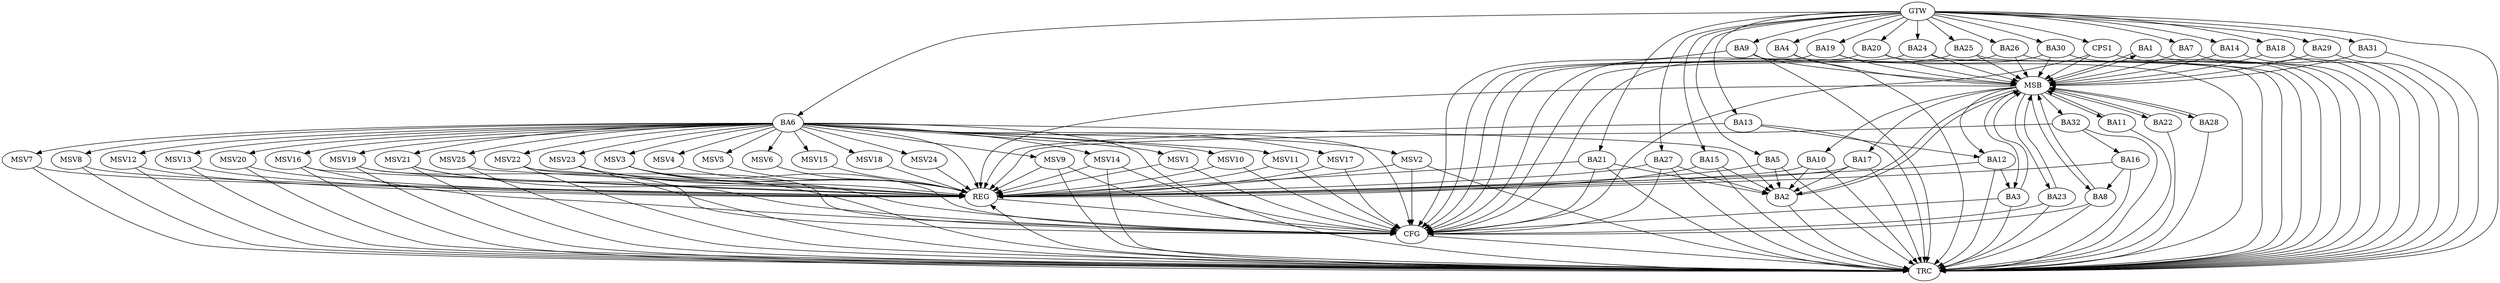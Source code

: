 strict digraph G {
  BA1 [ label="BA1" ];
  BA2 [ label="BA2" ];
  BA3 [ label="BA3" ];
  BA4 [ label="BA4" ];
  BA5 [ label="BA5" ];
  BA6 [ label="BA6" ];
  BA7 [ label="BA7" ];
  BA8 [ label="BA8" ];
  BA9 [ label="BA9" ];
  BA10 [ label="BA10" ];
  BA11 [ label="BA11" ];
  BA12 [ label="BA12" ];
  BA13 [ label="BA13" ];
  BA14 [ label="BA14" ];
  BA15 [ label="BA15" ];
  BA16 [ label="BA16" ];
  BA17 [ label="BA17" ];
  BA18 [ label="BA18" ];
  BA19 [ label="BA19" ];
  BA20 [ label="BA20" ];
  BA21 [ label="BA21" ];
  BA22 [ label="BA22" ];
  BA23 [ label="BA23" ];
  BA24 [ label="BA24" ];
  BA25 [ label="BA25" ];
  BA26 [ label="BA26" ];
  BA27 [ label="BA27" ];
  BA28 [ label="BA28" ];
  BA29 [ label="BA29" ];
  BA30 [ label="BA30" ];
  BA31 [ label="BA31" ];
  BA32 [ label="BA32" ];
  CPS1 [ label="CPS1" ];
  GTW [ label="GTW" ];
  REG [ label="REG" ];
  MSB [ label="MSB" ];
  CFG [ label="CFG" ];
  TRC [ label="TRC" ];
  MSV1 [ label="MSV1" ];
  MSV2 [ label="MSV2" ];
  MSV3 [ label="MSV3" ];
  MSV4 [ label="MSV4" ];
  MSV5 [ label="MSV5" ];
  MSV6 [ label="MSV6" ];
  MSV7 [ label="MSV7" ];
  MSV8 [ label="MSV8" ];
  MSV9 [ label="MSV9" ];
  MSV10 [ label="MSV10" ];
  MSV11 [ label="MSV11" ];
  MSV12 [ label="MSV12" ];
  MSV13 [ label="MSV13" ];
  MSV14 [ label="MSV14" ];
  MSV15 [ label="MSV15" ];
  MSV16 [ label="MSV16" ];
  MSV17 [ label="MSV17" ];
  MSV18 [ label="MSV18" ];
  MSV19 [ label="MSV19" ];
  MSV20 [ label="MSV20" ];
  MSV21 [ label="MSV21" ];
  MSV22 [ label="MSV22" ];
  MSV23 [ label="MSV23" ];
  MSV24 [ label="MSV24" ];
  MSV25 [ label="MSV25" ];
  BA5 -> BA2;
  BA6 -> BA2;
  BA10 -> BA2;
  BA12 -> BA3;
  BA13 -> BA12;
  BA15 -> BA2;
  BA16 -> BA8;
  BA17 -> BA2;
  BA21 -> BA2;
  BA27 -> BA2;
  BA32 -> BA16;
  GTW -> BA4;
  GTW -> BA5;
  GTW -> BA6;
  GTW -> BA7;
  GTW -> BA9;
  GTW -> BA13;
  GTW -> BA14;
  GTW -> BA15;
  GTW -> BA18;
  GTW -> BA19;
  GTW -> BA20;
  GTW -> BA21;
  GTW -> BA24;
  GTW -> BA25;
  GTW -> BA26;
  GTW -> BA27;
  GTW -> BA29;
  GTW -> BA30;
  GTW -> BA31;
  GTW -> CPS1;
  BA5 -> REG;
  BA6 -> REG;
  BA10 -> REG;
  BA12 -> REG;
  BA13 -> REG;
  BA15 -> REG;
  BA16 -> REG;
  BA17 -> REG;
  BA21 -> REG;
  BA27 -> REG;
  BA32 -> REG;
  BA1 -> MSB;
  MSB -> BA2;
  MSB -> REG;
  BA2 -> MSB;
  MSB -> BA1;
  BA3 -> MSB;
  BA4 -> MSB;
  MSB -> BA3;
  BA7 -> MSB;
  BA8 -> MSB;
  BA9 -> MSB;
  MSB -> BA8;
  BA11 -> MSB;
  BA14 -> MSB;
  MSB -> BA12;
  BA18 -> MSB;
  BA19 -> MSB;
  BA20 -> MSB;
  BA22 -> MSB;
  MSB -> BA11;
  BA23 -> MSB;
  BA24 -> MSB;
  BA25 -> MSB;
  BA26 -> MSB;
  BA28 -> MSB;
  BA29 -> MSB;
  BA30 -> MSB;
  BA31 -> MSB;
  CPS1 -> MSB;
  MSB -> BA17;
  MSB -> BA23;
  MSB -> BA28;
  MSB -> BA10;
  MSB -> BA32;
  MSB -> BA22;
  BA27 -> CFG;
  BA9 -> CFG;
  BA24 -> CFG;
  BA21 -> CFG;
  BA20 -> CFG;
  BA30 -> CFG;
  BA19 -> CFG;
  BA25 -> CFG;
  CPS1 -> CFG;
  BA6 -> CFG;
  BA3 -> CFG;
  BA23 -> CFG;
  BA26 -> CFG;
  BA8 -> CFG;
  REG -> CFG;
  BA1 -> TRC;
  BA2 -> TRC;
  BA3 -> TRC;
  BA4 -> TRC;
  BA5 -> TRC;
  BA6 -> TRC;
  BA7 -> TRC;
  BA8 -> TRC;
  BA9 -> TRC;
  BA10 -> TRC;
  BA11 -> TRC;
  BA12 -> TRC;
  BA13 -> TRC;
  BA14 -> TRC;
  BA15 -> TRC;
  BA16 -> TRC;
  BA17 -> TRC;
  BA18 -> TRC;
  BA19 -> TRC;
  BA20 -> TRC;
  BA21 -> TRC;
  BA22 -> TRC;
  BA23 -> TRC;
  BA24 -> TRC;
  BA25 -> TRC;
  BA26 -> TRC;
  BA27 -> TRC;
  BA28 -> TRC;
  BA29 -> TRC;
  BA30 -> TRC;
  BA31 -> TRC;
  BA32 -> TRC;
  CPS1 -> TRC;
  GTW -> TRC;
  CFG -> TRC;
  TRC -> REG;
  BA6 -> MSV1;
  BA6 -> MSV2;
  MSV1 -> REG;
  MSV1 -> CFG;
  MSV2 -> REG;
  MSV2 -> TRC;
  MSV2 -> CFG;
  BA6 -> MSV3;
  BA6 -> MSV4;
  BA6 -> MSV5;
  BA6 -> MSV6;
  BA6 -> MSV7;
  MSV3 -> REG;
  MSV3 -> TRC;
  MSV3 -> CFG;
  MSV4 -> REG;
  MSV5 -> REG;
  MSV6 -> REG;
  MSV7 -> REG;
  MSV7 -> TRC;
  BA6 -> MSV8;
  MSV8 -> REG;
  MSV8 -> TRC;
  BA6 -> MSV9;
  MSV9 -> REG;
  MSV9 -> TRC;
  MSV9 -> CFG;
  BA6 -> MSV10;
  BA6 -> MSV11;
  BA6 -> MSV12;
  MSV10 -> REG;
  MSV10 -> CFG;
  MSV11 -> REG;
  MSV11 -> CFG;
  MSV12 -> REG;
  MSV12 -> TRC;
  BA6 -> MSV13;
  MSV13 -> REG;
  MSV13 -> TRC;
  BA6 -> MSV14;
  MSV14 -> REG;
  MSV14 -> TRC;
  MSV14 -> CFG;
  BA6 -> MSV15;
  MSV15 -> REG;
  BA6 -> MSV16;
  MSV16 -> REG;
  MSV16 -> TRC;
  MSV16 -> CFG;
  BA6 -> MSV17;
  MSV17 -> REG;
  MSV17 -> CFG;
  BA6 -> MSV18;
  MSV18 -> REG;
  BA6 -> MSV19;
  BA6 -> MSV20;
  BA6 -> MSV21;
  MSV19 -> REG;
  MSV19 -> TRC;
  MSV19 -> CFG;
  MSV20 -> REG;
  MSV20 -> TRC;
  MSV21 -> REG;
  MSV21 -> TRC;
  MSV21 -> CFG;
  BA6 -> MSV22;
  MSV22 -> REG;
  MSV22 -> TRC;
  MSV22 -> CFG;
  BA6 -> MSV23;
  BA6 -> MSV24;
  BA6 -> MSV25;
  MSV23 -> REG;
  MSV23 -> TRC;
  MSV23 -> CFG;
  MSV24 -> REG;
  MSV25 -> REG;
  MSV25 -> TRC;
}
